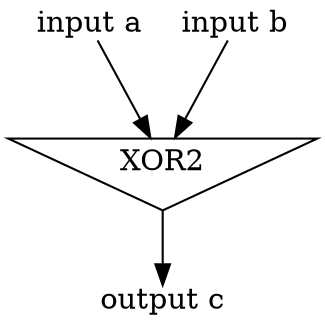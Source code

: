 digraph G {
a [shape = plain, label = "input a"];
b [shape = plain, label = "input b"];
XOR2 [shape = invtriangle , label = "XOR2"];
c [shape = plain, label = "output c"];
a -> XOR2;
b -> XOR2;
XOR2 -> c;
}